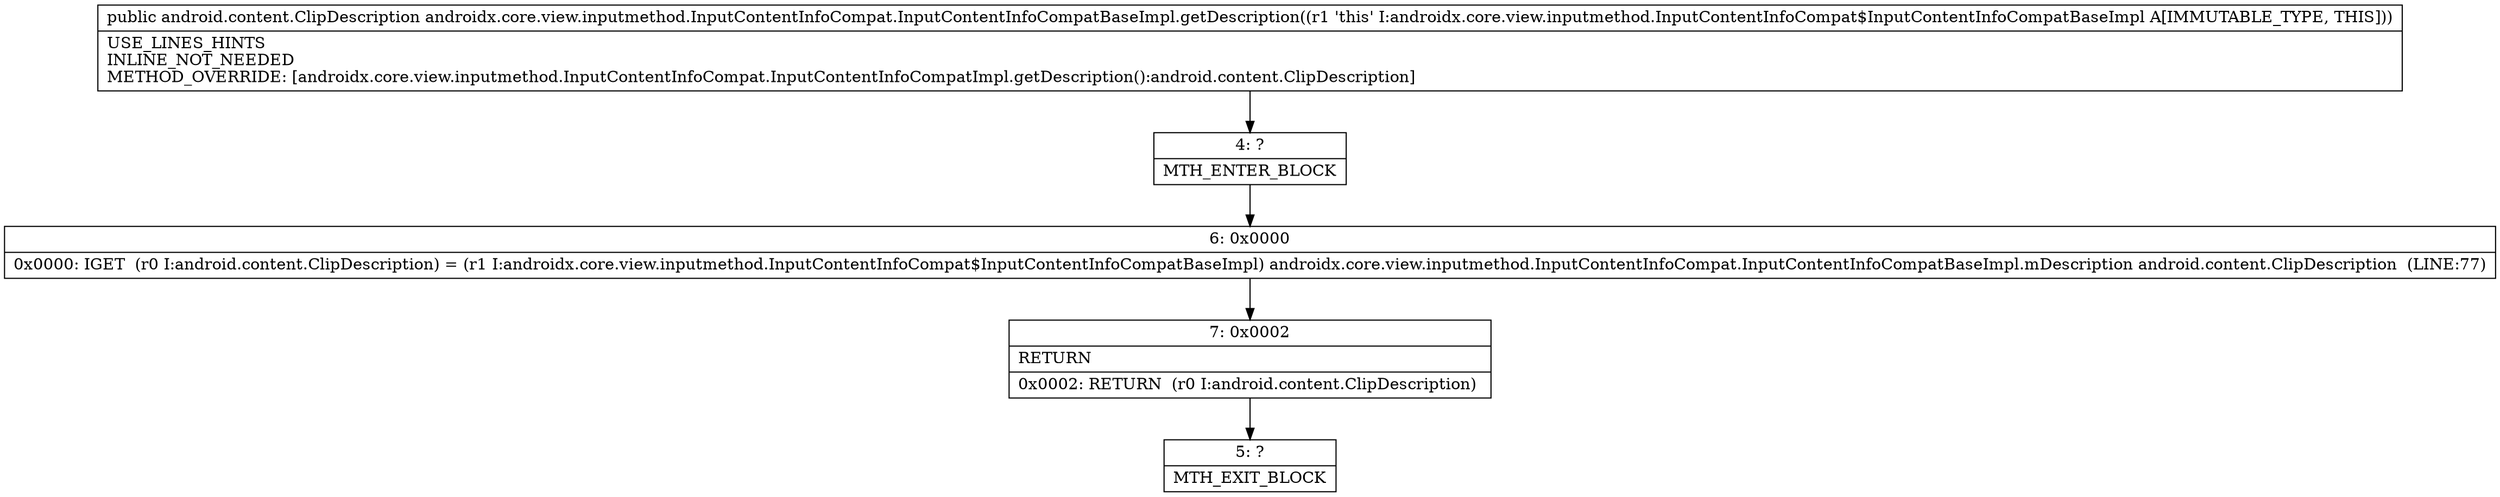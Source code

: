 digraph "CFG forandroidx.core.view.inputmethod.InputContentInfoCompat.InputContentInfoCompatBaseImpl.getDescription()Landroid\/content\/ClipDescription;" {
Node_4 [shape=record,label="{4\:\ ?|MTH_ENTER_BLOCK\l}"];
Node_6 [shape=record,label="{6\:\ 0x0000|0x0000: IGET  (r0 I:android.content.ClipDescription) = (r1 I:androidx.core.view.inputmethod.InputContentInfoCompat$InputContentInfoCompatBaseImpl) androidx.core.view.inputmethod.InputContentInfoCompat.InputContentInfoCompatBaseImpl.mDescription android.content.ClipDescription  (LINE:77)\l}"];
Node_7 [shape=record,label="{7\:\ 0x0002|RETURN\l|0x0002: RETURN  (r0 I:android.content.ClipDescription) \l}"];
Node_5 [shape=record,label="{5\:\ ?|MTH_EXIT_BLOCK\l}"];
MethodNode[shape=record,label="{public android.content.ClipDescription androidx.core.view.inputmethod.InputContentInfoCompat.InputContentInfoCompatBaseImpl.getDescription((r1 'this' I:androidx.core.view.inputmethod.InputContentInfoCompat$InputContentInfoCompatBaseImpl A[IMMUTABLE_TYPE, THIS]))  | USE_LINES_HINTS\lINLINE_NOT_NEEDED\lMETHOD_OVERRIDE: [androidx.core.view.inputmethod.InputContentInfoCompat.InputContentInfoCompatImpl.getDescription():android.content.ClipDescription]\l}"];
MethodNode -> Node_4;Node_4 -> Node_6;
Node_6 -> Node_7;
Node_7 -> Node_5;
}

